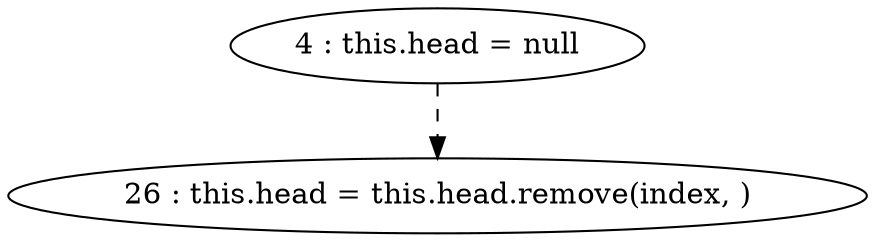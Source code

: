 digraph G {
"4 : this.head = null"
"4 : this.head = null" -> "26 : this.head = this.head.remove(index, )" [style=dashed]
"26 : this.head = this.head.remove(index, )"
}